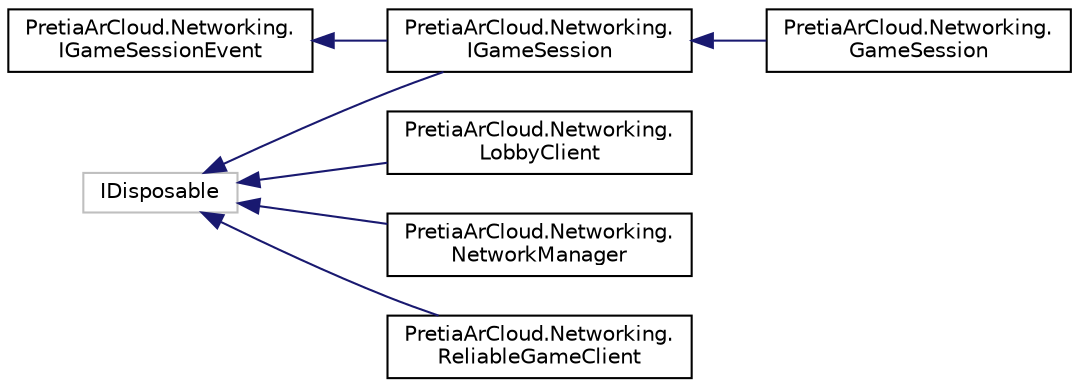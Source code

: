 digraph "Graphical Class Hierarchy"
{
 // LATEX_PDF_SIZE
  edge [fontname="Helvetica",fontsize="10",labelfontname="Helvetica",labelfontsize="10"];
  node [fontname="Helvetica",fontsize="10",shape=record];
  rankdir="LR";
  Node177 [label="IDisposable",height=0.2,width=0.4,color="grey75", fillcolor="white", style="filled",tooltip=" "];
  Node177 -> Node1 [dir="back",color="midnightblue",fontsize="10",style="solid",fontname="Helvetica"];
  Node1 [label="PretiaArCloud.Networking.\lIGameSession",height=0.2,width=0.4,color="black", fillcolor="white", style="filled",URL="$interfacePretiaArCloud_1_1Networking_1_1IGameSession.html",tooltip=" "];
  Node1 -> Node2 [dir="back",color="midnightblue",fontsize="10",style="solid",fontname="Helvetica"];
  Node2 [label="PretiaArCloud.Networking.\lGameSession",height=0.2,width=0.4,color="black", fillcolor="white", style="filled",URL="$classPretiaArCloud_1_1Networking_1_1GameSession.html",tooltip=" "];
  Node177 -> Node178 [dir="back",color="midnightblue",fontsize="10",style="solid",fontname="Helvetica"];
  Node178 [label="PretiaArCloud.Networking.\lLobbyClient",height=0.2,width=0.4,color="black", fillcolor="white", style="filled",URL="$classPretiaArCloud_1_1Networking_1_1LobbyClient.html",tooltip=" "];
  Node177 -> Node179 [dir="back",color="midnightblue",fontsize="10",style="solid",fontname="Helvetica"];
  Node179 [label="PretiaArCloud.Networking.\lNetworkManager",height=0.2,width=0.4,color="black", fillcolor="white", style="filled",URL="$classPretiaArCloud_1_1Networking_1_1NetworkManager.html",tooltip=" "];
  Node177 -> Node180 [dir="back",color="midnightblue",fontsize="10",style="solid",fontname="Helvetica"];
  Node180 [label="PretiaArCloud.Networking.\lReliableGameClient",height=0.2,width=0.4,color="black", fillcolor="white", style="filled",URL="$classPretiaArCloud_1_1Networking_1_1ReliableGameClient.html",tooltip=" "];
  Node0 [label="PretiaArCloud.Networking.\lIGameSessionEvent",height=0.2,width=0.4,color="black", fillcolor="white", style="filled",URL="$interfacePretiaArCloud_1_1Networking_1_1IGameSessionEvent.html",tooltip=" "];
  Node0 -> Node1 [dir="back",color="midnightblue",fontsize="10",style="solid",fontname="Helvetica"];
}
